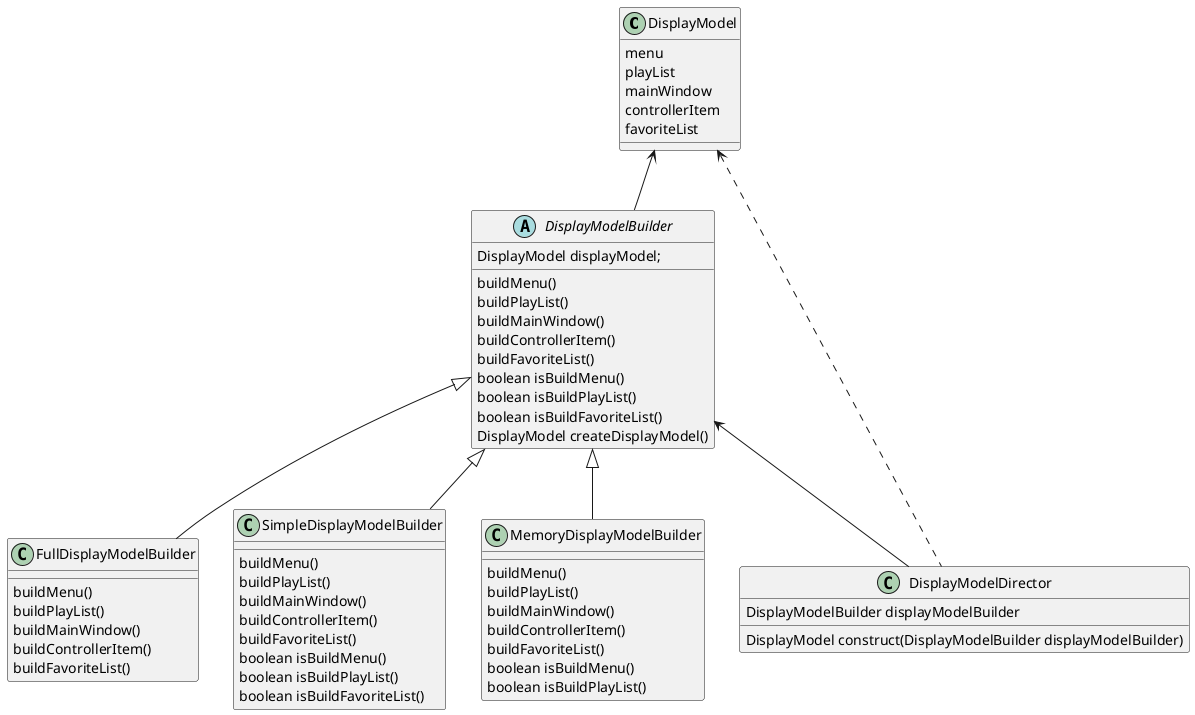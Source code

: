 @startuml
'https://plantuml.com/class-diagram

class DisplayModel {
    menu
    playList
    mainWindow
    controllerItem
    favoriteList
}

abstract class DisplayModelBuilder {
    DisplayModel displayModel;
    buildMenu()
    buildPlayList()
    buildMainWindow()
    buildControllerItem()
    buildFavoriteList()
    boolean isBuildMenu()
    boolean isBuildPlayList()
    boolean isBuildFavoriteList()
    DisplayModel createDisplayModel()
}

class FullDisplayModelBuilder extends DisplayModelBuilder{
    buildMenu()
    buildPlayList()
    buildMainWindow()
    buildControllerItem()
    buildFavoriteList()
}

class SimpleDisplayModelBuilder extends DisplayModelBuilder{
    buildMenu()
    buildPlayList()
    buildMainWindow()
    buildControllerItem()
    buildFavoriteList()
    boolean isBuildMenu()
    boolean isBuildPlayList()
    boolean isBuildFavoriteList()
}

class MemoryDisplayModelBuilder extends DisplayModelBuilder{
    buildMenu()
    buildPlayList()
    buildMainWindow()
    buildControllerItem()
    buildFavoriteList()
    boolean isBuildMenu()
    boolean isBuildPlayList()
}

class DisplayModelDirector {
    DisplayModelBuilder displayModelBuilder
    DisplayModel construct(DisplayModelBuilder displayModelBuilder)
}

DisplayModel <.. DisplayModelDirector
DisplayModelBuilder <-- DisplayModelDirector
DisplayModel <-- DisplayModelBuilder
@enduml